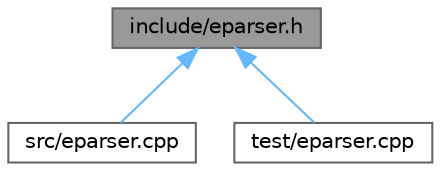digraph "include/eparser.h"
{
 // LATEX_PDF_SIZE
  bgcolor="transparent";
  edge [fontname=Helvetica,fontsize=10,labelfontname=Helvetica,labelfontsize=10];
  node [fontname=Helvetica,fontsize=10,shape=box,height=0.2,width=0.4];
  Node1 [label="include/eparser.h",height=0.2,width=0.4,color="gray40", fillcolor="grey60", style="filled", fontcolor="black",tooltip="This is the main header file for the equation parser."];
  Node1 -> Node2 [dir="back",color="steelblue1",style="solid"];
  Node2 [label="src/eparser.cpp",height=0.2,width=0.4,color="grey40", fillcolor="white", style="filled",URL="$src_2eparser_8cpp.html",tooltip="This is the main implementation file for the equation parser."];
  Node1 -> Node3 [dir="back",color="steelblue1",style="solid"];
  Node3 [label="test/eparser.cpp",height=0.2,width=0.4,color="grey40", fillcolor="white", style="filled",URL="$test_2eparser_8cpp.html",tooltip="This is the main test file for the equation parser."];
}
